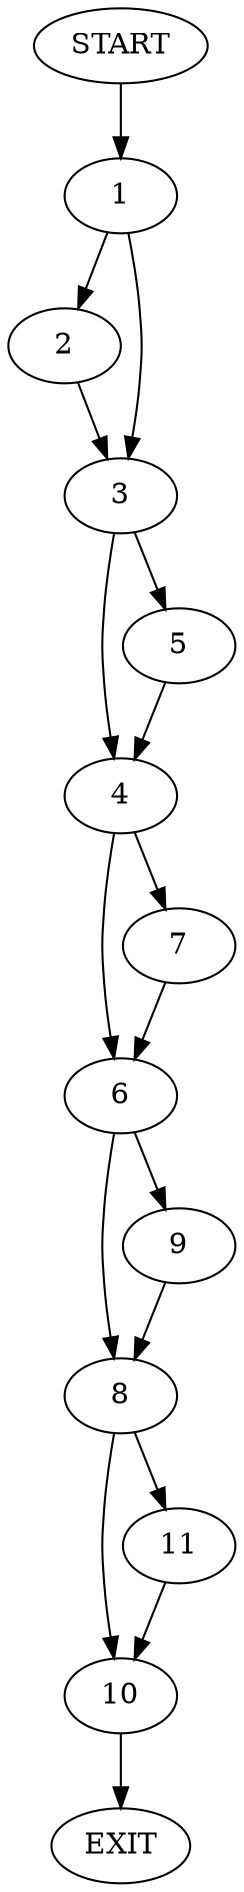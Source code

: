 digraph {
0 [label="START"]
12 [label="EXIT"]
0 -> 1
1 -> 2
1 -> 3
2 -> 3
3 -> 4
3 -> 5
5 -> 4
4 -> 6
4 -> 7
6 -> 8
6 -> 9
7 -> 6
9 -> 8
8 -> 10
8 -> 11
11 -> 10
10 -> 12
}
